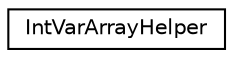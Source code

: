 digraph "Graphical Class Hierarchy"
{
 // LATEX_PDF_SIZE
  edge [fontname="Helvetica",fontsize="10",labelfontname="Helvetica",labelfontsize="10"];
  node [fontname="Helvetica",fontsize="10",shape=record];
  rankdir="LR";
  Node0 [label="IntVarArrayHelper",height=0.2,width=0.4,color="black", fillcolor="white", style="filled",URL="$classGoogle_1_1OrTools_1_1Sat_1_1IntVarArrayHelper.html",tooltip=" "];
}
